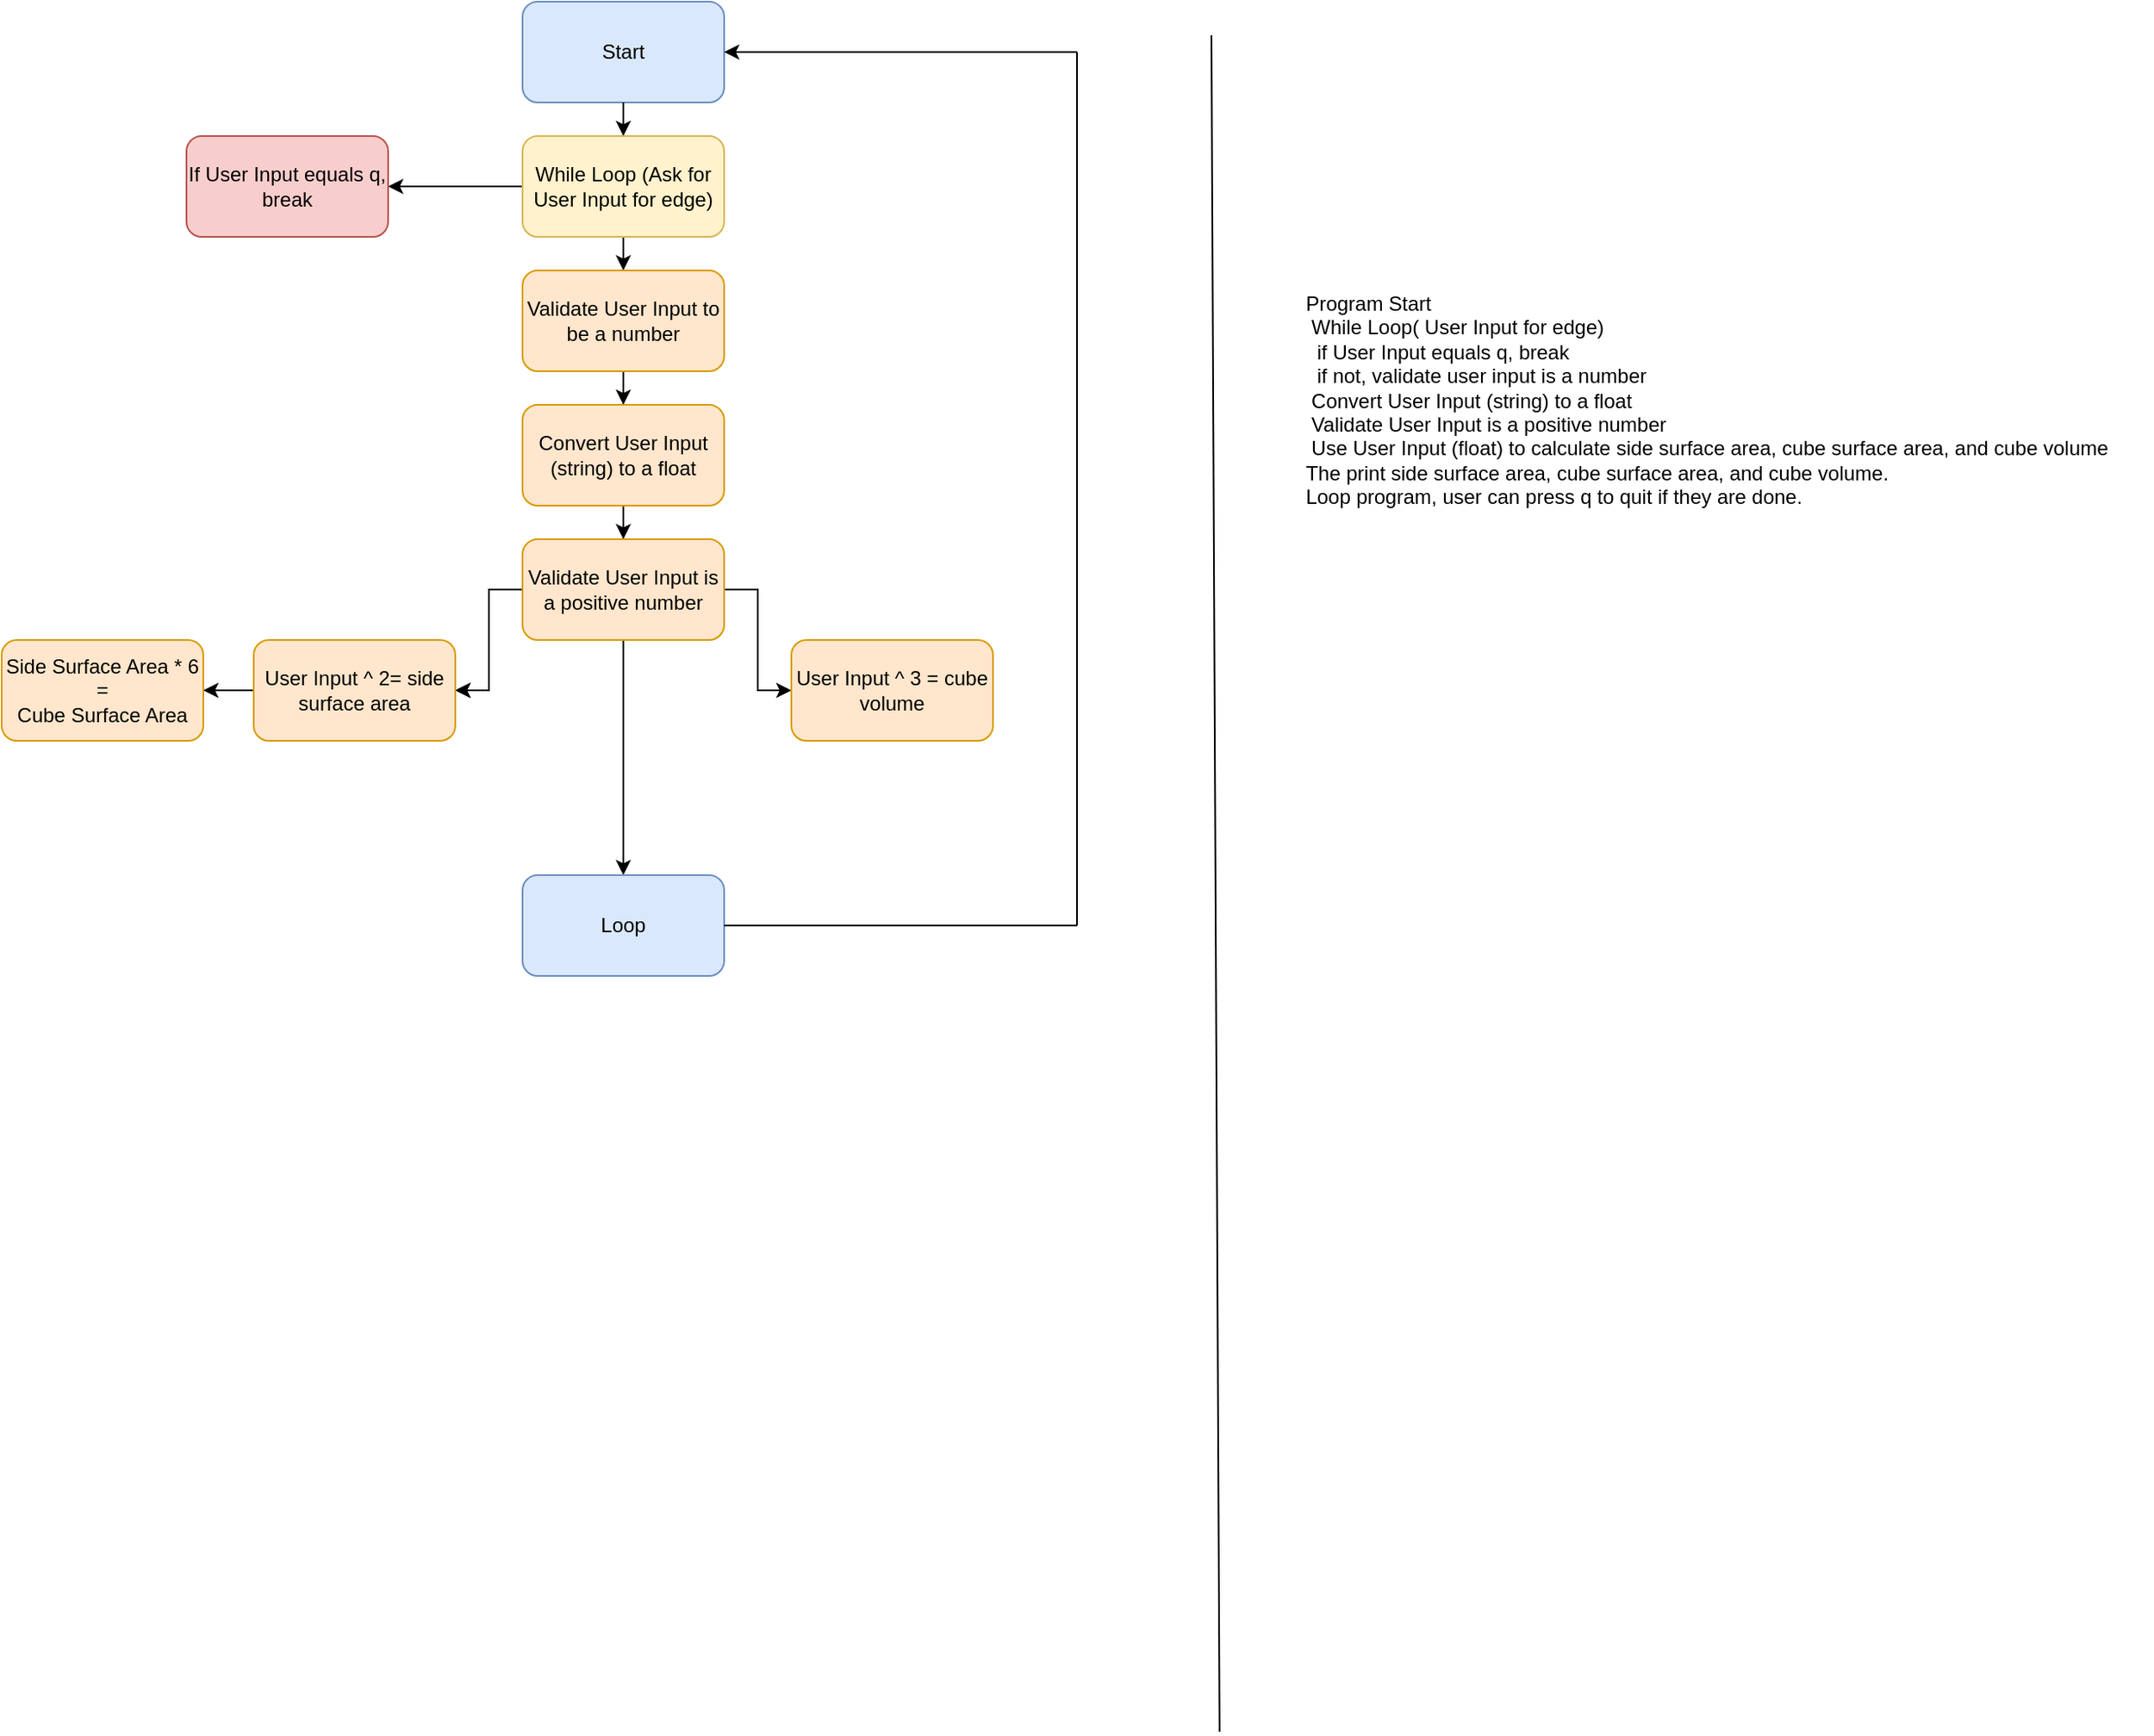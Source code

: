 <mxfile version="21.2.9" type="github">
  <diagram name="Page-1" id="T0raoRk0z1i-KDW7D1mD">
    <mxGraphModel dx="2609" dy="829" grid="1" gridSize="10" guides="1" tooltips="1" connect="1" arrows="1" fold="1" page="1" pageScale="1" pageWidth="1100" pageHeight="1700" math="0" shadow="0">
      <root>
        <mxCell id="0" />
        <mxCell id="1" parent="0" />
        <mxCell id="GNX_AIUt09g73VEiJ1xB-1" value="" style="endArrow=none;html=1;rounded=0;" parent="1" edge="1">
          <mxGeometry width="50" height="50" relative="1" as="geometry">
            <mxPoint x="264.86" y="1050" as="sourcePoint" />
            <mxPoint x="260.004" y="40" as="targetPoint" />
          </mxGeometry>
        </mxCell>
        <mxCell id="GNX_AIUt09g73VEiJ1xB-3" value="Start" style="rounded=1;whiteSpace=wrap;html=1;fillColor=#dae8fc;strokeColor=#6c8ebf;" parent="1" vertex="1">
          <mxGeometry x="-150" y="20" width="120" height="60" as="geometry" />
        </mxCell>
        <mxCell id="GNX_AIUt09g73VEiJ1xB-8" value="" style="edgeStyle=orthogonalEdgeStyle;rounded=0;orthogonalLoop=1;jettySize=auto;html=1;exitX=0.5;exitY=1;exitDx=0;exitDy=0;" parent="1" source="GNX_AIUt09g73VEiJ1xB-3" target="GNX_AIUt09g73VEiJ1xB-6" edge="1">
          <mxGeometry relative="1" as="geometry">
            <mxPoint x="-100" y="90" as="sourcePoint" />
          </mxGeometry>
        </mxCell>
        <mxCell id="GNX_AIUt09g73VEiJ1xB-16" value="" style="edgeStyle=orthogonalEdgeStyle;rounded=0;orthogonalLoop=1;jettySize=auto;html=1;" parent="1" source="GNX_AIUt09g73VEiJ1xB-6" target="GNX_AIUt09g73VEiJ1xB-11" edge="1">
          <mxGeometry relative="1" as="geometry" />
        </mxCell>
        <mxCell id="XCRXY_X4RNlm2dCufOco-2" value="" style="edgeStyle=orthogonalEdgeStyle;rounded=0;orthogonalLoop=1;jettySize=auto;html=1;" edge="1" parent="1" source="GNX_AIUt09g73VEiJ1xB-6" target="XCRXY_X4RNlm2dCufOco-1">
          <mxGeometry relative="1" as="geometry" />
        </mxCell>
        <mxCell id="GNX_AIUt09g73VEiJ1xB-6" value="While Loop (Ask for User Input for edge)" style="rounded=1;whiteSpace=wrap;html=1;fillColor=#fff2cc;strokeColor=#d6b656;" parent="1" vertex="1">
          <mxGeometry x="-150" y="100" width="120" height="60" as="geometry" />
        </mxCell>
        <mxCell id="XCRXY_X4RNlm2dCufOco-4" value="" style="edgeStyle=orthogonalEdgeStyle;rounded=0;orthogonalLoop=1;jettySize=auto;html=1;" edge="1" parent="1" source="GNX_AIUt09g73VEiJ1xB-11" target="XCRXY_X4RNlm2dCufOco-3">
          <mxGeometry relative="1" as="geometry" />
        </mxCell>
        <mxCell id="GNX_AIUt09g73VEiJ1xB-11" value="Validate User Input to be a number" style="rounded=1;whiteSpace=wrap;html=1;fillColor=#ffe6cc;strokeColor=#d79b00;" parent="1" vertex="1">
          <mxGeometry x="-150" y="180" width="120" height="60" as="geometry" />
        </mxCell>
        <mxCell id="GNX_AIUt09g73VEiJ1xB-17" value="&lt;br&gt;&lt;div style=&quot;text-align: left;&quot;&gt;&lt;br&gt;&lt;/div&gt;&lt;div style=&quot;text-align: left;&quot;&gt;Program Start&lt;/div&gt;&lt;div style=&quot;text-align: left;&quot;&gt;&lt;span style=&quot;white-space: pre;&quot;&gt;	&lt;/span&gt;While Loop( User Input for edge)&lt;/div&gt;&lt;div style=&quot;text-align: left;&quot;&gt;&lt;span style=&quot;white-space: pre;&quot;&gt;	&lt;/span&gt;&lt;span style=&quot;white-space: pre;&quot;&gt;	&lt;/span&gt;if User Input equals q, break&lt;/div&gt;&lt;div style=&quot;text-align: left;&quot;&gt;&lt;span style=&quot;white-space: pre;&quot;&gt;	&lt;/span&gt;&lt;span style=&quot;white-space: pre;&quot;&gt;	&lt;/span&gt;if not, validate user input is a number&lt;/div&gt;&lt;div style=&quot;text-align: left;&quot;&gt;&lt;span style=&quot;white-space: pre;&quot;&gt;	&lt;/span&gt;Convert User Input (string) to a float&lt;/div&gt;&lt;div style=&quot;text-align: left;&quot;&gt;&lt;span style=&quot;white-space: pre;&quot;&gt;	&lt;/span&gt;Validate User Input is a positive number&lt;/div&gt;&lt;div style=&quot;text-align: left;&quot;&gt;&lt;span style=&quot;white-space: pre;&quot;&gt;	&lt;/span&gt;Use User Input (float) to calculate side surface area, cube surface area, and cube volume&lt;/div&gt;&lt;div style=&quot;text-align: left;&quot;&gt;The print side surface area, cube surface area, and cube volume.&lt;/div&gt;&lt;div style=&quot;text-align: left;&quot;&gt;Loop program, user can press q to quit if they are done.&lt;/div&gt;&lt;div style=&quot;text-align: left;&quot;&gt;&lt;br&gt;&lt;/div&gt;" style="text;html=1;strokeColor=none;fillColor=none;align=center;verticalAlign=middle;whiteSpace=wrap;rounded=0;" parent="1" vertex="1">
          <mxGeometry x="290" y="80" width="530" height="340" as="geometry" />
        </mxCell>
        <mxCell id="XCRXY_X4RNlm2dCufOco-1" value="If User Input equals q, break" style="whiteSpace=wrap;html=1;rounded=1;fillColor=#f8cecc;strokeColor=#b85450;" vertex="1" parent="1">
          <mxGeometry x="-350" y="100" width="120" height="60" as="geometry" />
        </mxCell>
        <mxCell id="XCRXY_X4RNlm2dCufOco-6" value="" style="edgeStyle=orthogonalEdgeStyle;rounded=0;orthogonalLoop=1;jettySize=auto;html=1;" edge="1" parent="1" source="XCRXY_X4RNlm2dCufOco-3" target="XCRXY_X4RNlm2dCufOco-5">
          <mxGeometry relative="1" as="geometry" />
        </mxCell>
        <mxCell id="XCRXY_X4RNlm2dCufOco-3" value="Convert User Input (string) to a float" style="whiteSpace=wrap;html=1;rounded=1;fillColor=#ffe6cc;strokeColor=#d79b00;" vertex="1" parent="1">
          <mxGeometry x="-150" y="260" width="120" height="60" as="geometry" />
        </mxCell>
        <mxCell id="XCRXY_X4RNlm2dCufOco-8" value="" style="edgeStyle=orthogonalEdgeStyle;rounded=0;orthogonalLoop=1;jettySize=auto;html=1;" edge="1" parent="1" source="XCRXY_X4RNlm2dCufOco-5" target="XCRXY_X4RNlm2dCufOco-7">
          <mxGeometry relative="1" as="geometry" />
        </mxCell>
        <mxCell id="XCRXY_X4RNlm2dCufOco-9" value="" style="edgeStyle=orthogonalEdgeStyle;rounded=0;orthogonalLoop=1;jettySize=auto;html=1;" edge="1" parent="1" source="XCRXY_X4RNlm2dCufOco-5" target="XCRXY_X4RNlm2dCufOco-7">
          <mxGeometry relative="1" as="geometry" />
        </mxCell>
        <mxCell id="XCRXY_X4RNlm2dCufOco-15" value="" style="edgeStyle=orthogonalEdgeStyle;rounded=0;orthogonalLoop=1;jettySize=auto;html=1;" edge="1" parent="1" source="XCRXY_X4RNlm2dCufOco-5" target="XCRXY_X4RNlm2dCufOco-14">
          <mxGeometry relative="1" as="geometry" />
        </mxCell>
        <mxCell id="XCRXY_X4RNlm2dCufOco-18" value="" style="edgeStyle=orthogonalEdgeStyle;rounded=0;orthogonalLoop=1;jettySize=auto;html=1;" edge="1" parent="1" source="XCRXY_X4RNlm2dCufOco-5" target="XCRXY_X4RNlm2dCufOco-10">
          <mxGeometry relative="1" as="geometry" />
        </mxCell>
        <mxCell id="XCRXY_X4RNlm2dCufOco-5" value="Validate User Input is a positive number" style="whiteSpace=wrap;html=1;rounded=1;fillColor=#ffe6cc;strokeColor=#d79b00;" vertex="1" parent="1">
          <mxGeometry x="-150" y="340" width="120" height="60" as="geometry" />
        </mxCell>
        <mxCell id="XCRXY_X4RNlm2dCufOco-13" value="" style="edgeStyle=orthogonalEdgeStyle;rounded=0;orthogonalLoop=1;jettySize=auto;html=1;" edge="1" parent="1" source="XCRXY_X4RNlm2dCufOco-7" target="XCRXY_X4RNlm2dCufOco-12">
          <mxGeometry relative="1" as="geometry" />
        </mxCell>
        <mxCell id="XCRXY_X4RNlm2dCufOco-7" value="User Input ^ 2= side surface area" style="whiteSpace=wrap;html=1;rounded=1;fillColor=#ffe6cc;strokeColor=#d79b00;" vertex="1" parent="1">
          <mxGeometry x="-310" y="400" width="120" height="60" as="geometry" />
        </mxCell>
        <mxCell id="XCRXY_X4RNlm2dCufOco-10" value="User Input ^ 3 = cube volume" style="rounded=1;whiteSpace=wrap;html=1;fillColor=#ffe6cc;strokeColor=#d79b00;" vertex="1" parent="1">
          <mxGeometry x="10" y="400" width="120" height="60" as="geometry" />
        </mxCell>
        <mxCell id="XCRXY_X4RNlm2dCufOco-12" value="Side Surface Area * 6 =&lt;br&gt;Cube Surface Area" style="whiteSpace=wrap;html=1;rounded=1;fillColor=#ffe6cc;strokeColor=#d79b00;" vertex="1" parent="1">
          <mxGeometry x="-460" y="400" width="120" height="60" as="geometry" />
        </mxCell>
        <mxCell id="XCRXY_X4RNlm2dCufOco-14" value="Loop" style="whiteSpace=wrap;html=1;rounded=1;fillColor=#dae8fc;strokeColor=#6c8ebf;" vertex="1" parent="1">
          <mxGeometry x="-150" y="540" width="120" height="60" as="geometry" />
        </mxCell>
        <mxCell id="XCRXY_X4RNlm2dCufOco-20" value="" style="endArrow=classic;html=1;rounded=0;entryX=1;entryY=0.5;entryDx=0;entryDy=0;" edge="1" parent="1" target="GNX_AIUt09g73VEiJ1xB-3">
          <mxGeometry width="50" height="50" relative="1" as="geometry">
            <mxPoint x="180" y="50" as="sourcePoint" />
            <mxPoint x="120" y="290" as="targetPoint" />
          </mxGeometry>
        </mxCell>
        <mxCell id="XCRXY_X4RNlm2dCufOco-21" value="" style="endArrow=none;html=1;rounded=0;exitX=1;exitY=0.5;exitDx=0;exitDy=0;" edge="1" parent="1" source="XCRXY_X4RNlm2dCufOco-14">
          <mxGeometry width="50" height="50" relative="1" as="geometry">
            <mxPoint x="70" y="340" as="sourcePoint" />
            <mxPoint x="180" y="570" as="targetPoint" />
          </mxGeometry>
        </mxCell>
        <mxCell id="XCRXY_X4RNlm2dCufOco-22" value="" style="endArrow=none;html=1;rounded=0;" edge="1" parent="1">
          <mxGeometry width="50" height="50" relative="1" as="geometry">
            <mxPoint x="180" y="570" as="sourcePoint" />
            <mxPoint x="180" y="50" as="targetPoint" />
          </mxGeometry>
        </mxCell>
      </root>
    </mxGraphModel>
  </diagram>
</mxfile>
